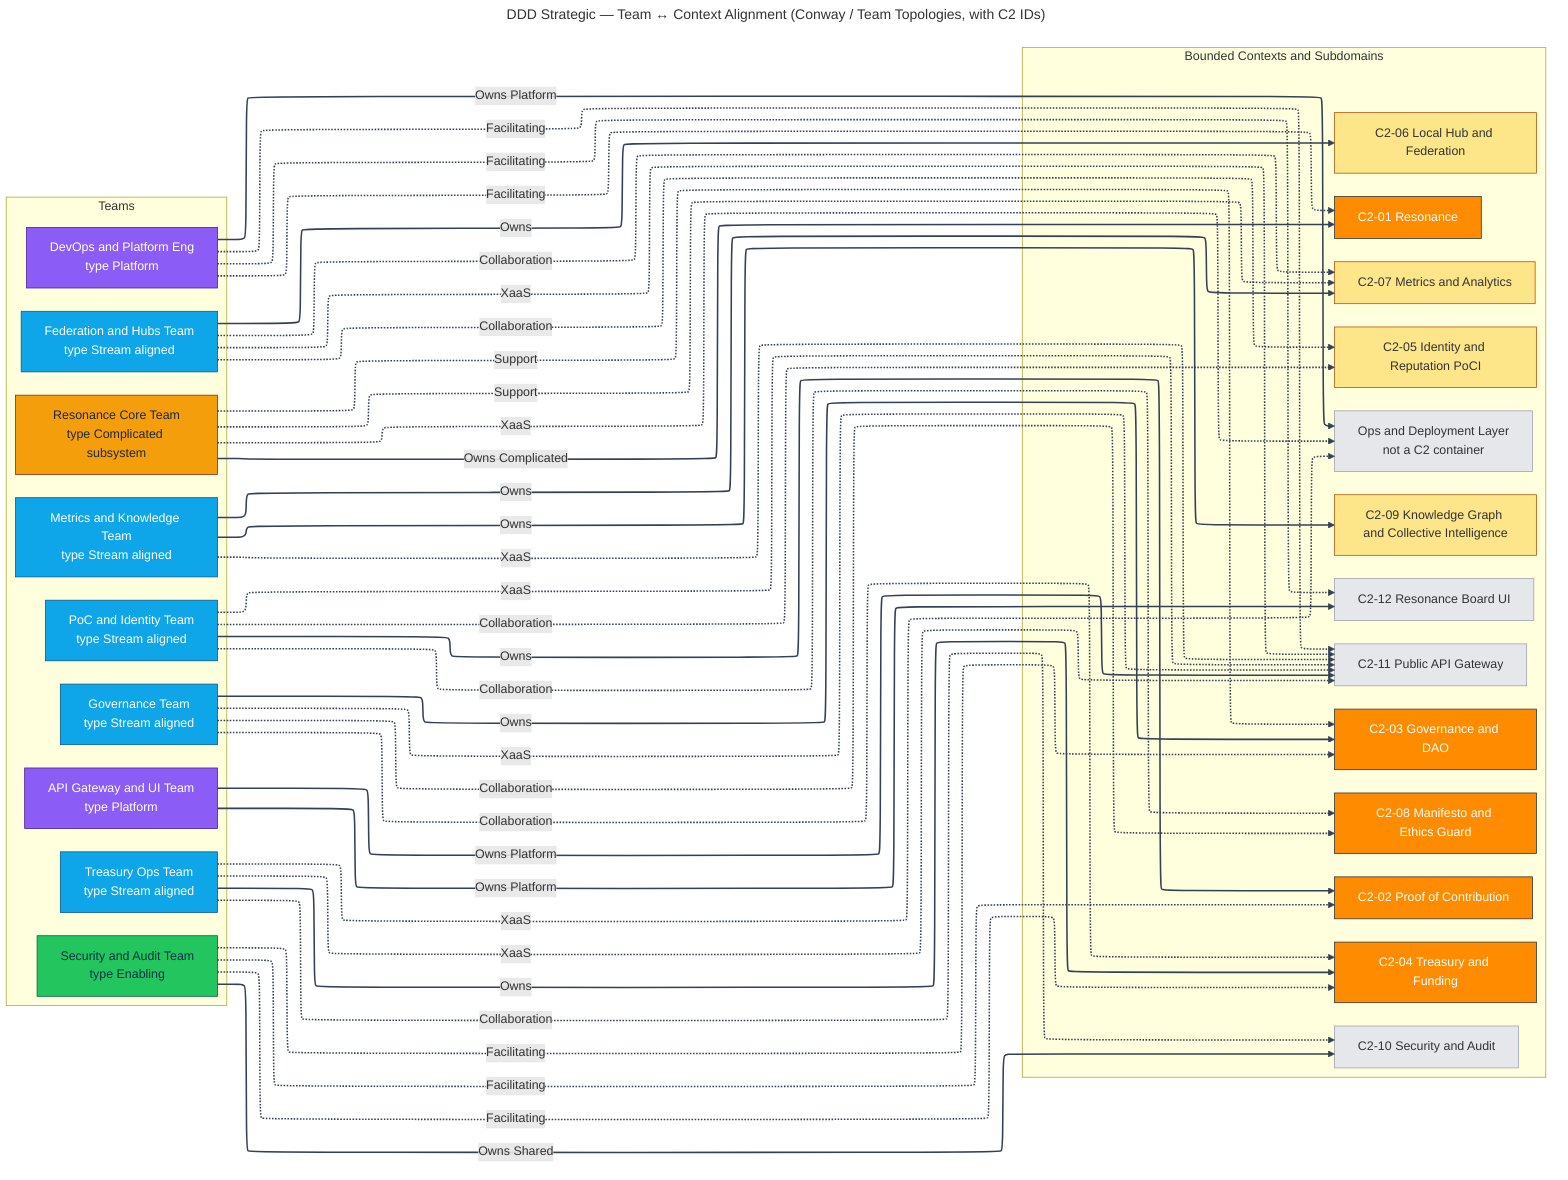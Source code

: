 ---
title: "DDD Strategic — Team ↔ Context Alignment (Conway / Team Topologies, with C2 IDs)"
config:
  layout: elk
---
flowchart LR
  %% ===== Styles =====
  classDef core fill:#ff8b00,stroke:#333,color:#fff,font-weight:bold;        %% Core subdomains
  classDef support fill:#fde68a,stroke:#b45309,color:#1f2937;                 %% Supporting subdomains
  classDef generic fill:#e5e7eb,stroke:#9ca3af,color:#111827;                 %% Generic or infrastructure subdomains
  classDef stream fill:#0ea5e9,stroke:#075985,color:#fff,font-weight:bold;    %% Stream aligned team
  classDef platform fill:#8b5cf6,stroke:#4c1d95,color:#fff,font-weight:bold;  %% Platform team
  classDef enabling fill:#22c55e,stroke:#065f46,color:#083344,font-weight:bold;%% Enabling team
  classDef comp fill:#f59e0b,stroke:#7c2d12,color:#1f2937,font-weight:bold;   %% Complicated subsystem team
  linkStyle default stroke:#334155,stroke-width:2px;

  %% ===== Teams (left) =====
  subgraph TEAMS["Teams"]
    direction TB
    T_GOV["Governance Team\ntype Stream aligned"]:::stream
    T_RES["Resonance Core Team\ntype Complicated subsystem"]:::comp
    T_POCID["PoC and Identity Team\ntype Stream aligned"]:::stream
    T_TRE["Treasury Ops Team\ntype Stream aligned"]:::stream
    T_HUB["Federation and Hubs Team\ntype Stream aligned"]:::stream
    T_METKG["Metrics and Knowledge Team\ntype Stream aligned"]:::stream
    T_SEC["Security and Audit Team\ntype Enabling"]:::enabling
    T_APIUI["API Gateway and UI Team\ntype Platform"]:::platform
    T_DEVOPS["DevOps and Platform Eng\ntype Platform"]:::platform
  end

  %% ===== Contexts (right) with C2 IDs =====
  subgraph CONTEXTS["Bounded Contexts and Subdomains"]
    direction TB
    C_GOV["C2-03 Governance and DAO"]:::core
    C_RES["C2-01 Resonance"]:::core
    C_POC["C2-02 Proof of Contribution"]:::core
    C_TRE["C2-04 Treasury and Funding"]:::core
    C_ETH["C2-08 Manifesto and Ethics Guard"]:::core

    C_ID["C2-05 Identity and Reputation PoCI"]:::support
    C_HUB["C2-06 Local Hub and Federation"]:::support
    C_MET["C2-07 Metrics and Analytics"]:::support
    C_KG["C2-09 Knowledge Graph and Collective Intelligence"]:::support

    C_API["C2-11 Public API Gateway"]:::generic
    C_UI["C2-12 Resonance Board UI"]:::generic
    C_SEC["C2-10 Security and Audit"]:::generic
    C_OPS["Ops and Deployment Layer\nnot a C2 container"]:::generic
  end

  %% ===== Primary Ownership (solid) =====
  T_GOV -->|Owns| C_GOV
  T_RES -->|Owns Complicated| C_RES
  T_POCID -->|Owns| C_POC
  T_TRE -->|Owns| C_TRE
  T_HUB -->|Owns| C_HUB
  T_METKG -->|Owns| C_MET
  T_METKG -->|Owns| C_KG
  T_APIUI -->|Owns Platform| C_API
  T_APIUI -->|Owns Platform| C_UI
  T_SEC -->|Owns Shared| C_SEC
  T_DEVOPS -->|Owns Platform| C_OPS

  %% ===== Secondary Collaboration Modes (dashed) =====
  %% Team Topologies modes: Collaboration, XaaS, Facilitating, Support
  T_GOV -. Collaboration .-> C_ETH
  T_GOV -. Collaboration .-> C_TRE
  T_POCID -. Collaboration .-> C_ID
  T_POCID -. Collaboration .-> C_ETH
  T_TRE -. Collaboration .-> C_SEC
  T_HUB -. Collaboration .-> C_ID
  T_HUB -. Collaboration .-> C_MET

  %% Platform consumption XaaS
  T_GOV -. XaaS .-> C_API
  T_POCID -. XaaS .-> C_API
  T_TRE -. XaaS .-> C_API
  T_HUB -. XaaS .-> C_API
  T_METKG -. XaaS .-> C_API
  T_RES -. XaaS .-> C_OPS
  T_TRE -. XaaS .-> C_OPS

  %% Enabling Facilitating
  T_SEC -. Facilitating .-> C_GOV
  T_SEC -. Facilitating .-> C_POC
  T_SEC -. Facilitating .-> C_TRE
  T_DEVOPS -. Facilitating .-> C_API
  T_DEVOPS -. Facilitating .-> C_UI
  T_DEVOPS -. Facilitating .-> C_RES

  %% Complicated subsystem support lines
  T_RES -. Support .-> C_MET
  T_RES -. Support .-> C_GOV